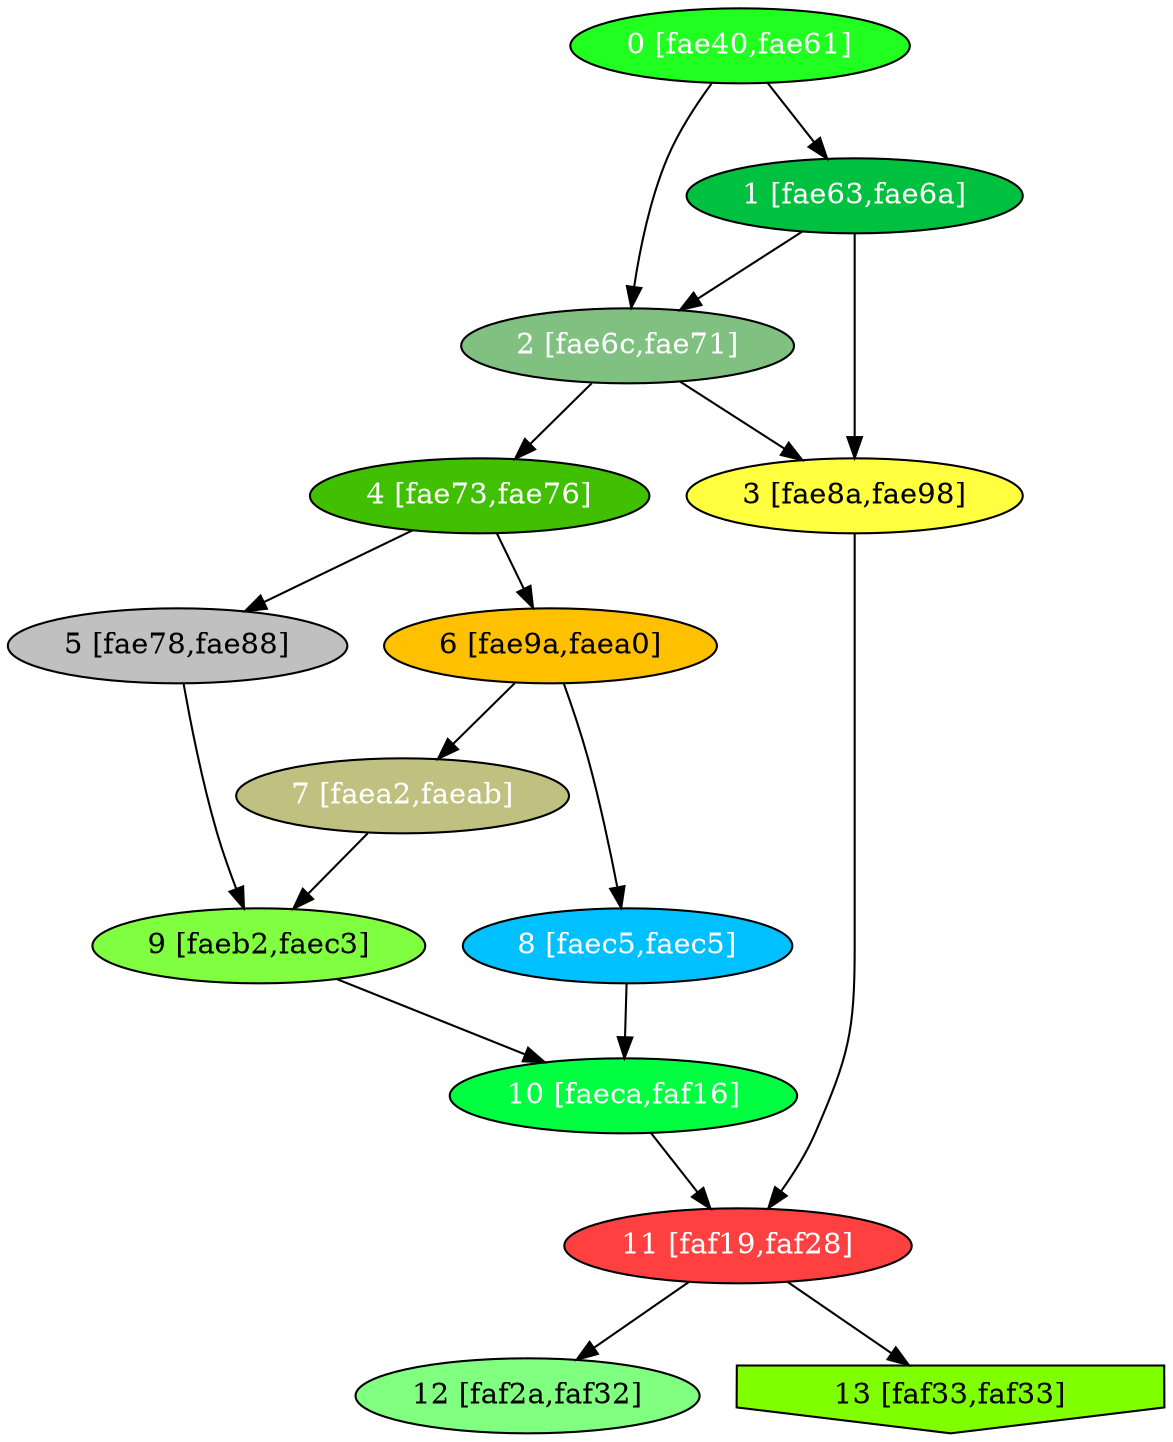 diGraph libnss3{
	libnss3_0  [style=filled fillcolor="#20FF20" fontcolor="#ffffff" shape=oval label="0 [fae40,fae61]"]
	libnss3_1  [style=filled fillcolor="#00C040" fontcolor="#ffffff" shape=oval label="1 [fae63,fae6a]"]
	libnss3_2  [style=filled fillcolor="#80C080" fontcolor="#ffffff" shape=oval label="2 [fae6c,fae71]"]
	libnss3_3  [style=filled fillcolor="#FFFF40" fontcolor="#000000" shape=oval label="3 [fae8a,fae98]"]
	libnss3_4  [style=filled fillcolor="#40C000" fontcolor="#ffffff" shape=oval label="4 [fae73,fae76]"]
	libnss3_5  [style=filled fillcolor="#C0C0C0" fontcolor="#000000" shape=oval label="5 [fae78,fae88]"]
	libnss3_6  [style=filled fillcolor="#FFC000" fontcolor="#000000" shape=oval label="6 [fae9a,faea0]"]
	libnss3_7  [style=filled fillcolor="#C0C080" fontcolor="#ffffff" shape=oval label="7 [faea2,faeab]"]
	libnss3_8  [style=filled fillcolor="#00C0FF" fontcolor="#ffffff" shape=oval label="8 [faec5,faec5]"]
	libnss3_9  [style=filled fillcolor="#80FF40" fontcolor="#000000" shape=oval label="9 [faeb2,faec3]"]
	libnss3_a  [style=filled fillcolor="#00FF40" fontcolor="#ffffff" shape=oval label="10 [faeca,faf16]"]
	libnss3_b  [style=filled fillcolor="#FF4040" fontcolor="#ffffff" shape=oval label="11 [faf19,faf28]"]
	libnss3_c  [style=filled fillcolor="#80FF80" fontcolor="#000000" shape=oval label="12 [faf2a,faf32]"]
	libnss3_d  [style=filled fillcolor="#80FF00" fontcolor="#000000" shape=invhouse label="13 [faf33,faf33]"]

	libnss3_0 -> libnss3_1
	libnss3_0 -> libnss3_2
	libnss3_1 -> libnss3_2
	libnss3_1 -> libnss3_3
	libnss3_2 -> libnss3_3
	libnss3_2 -> libnss3_4
	libnss3_3 -> libnss3_b
	libnss3_4 -> libnss3_5
	libnss3_4 -> libnss3_6
	libnss3_5 -> libnss3_9
	libnss3_6 -> libnss3_7
	libnss3_6 -> libnss3_8
	libnss3_7 -> libnss3_9
	libnss3_8 -> libnss3_a
	libnss3_9 -> libnss3_a
	libnss3_a -> libnss3_b
	libnss3_b -> libnss3_c
	libnss3_b -> libnss3_d
}